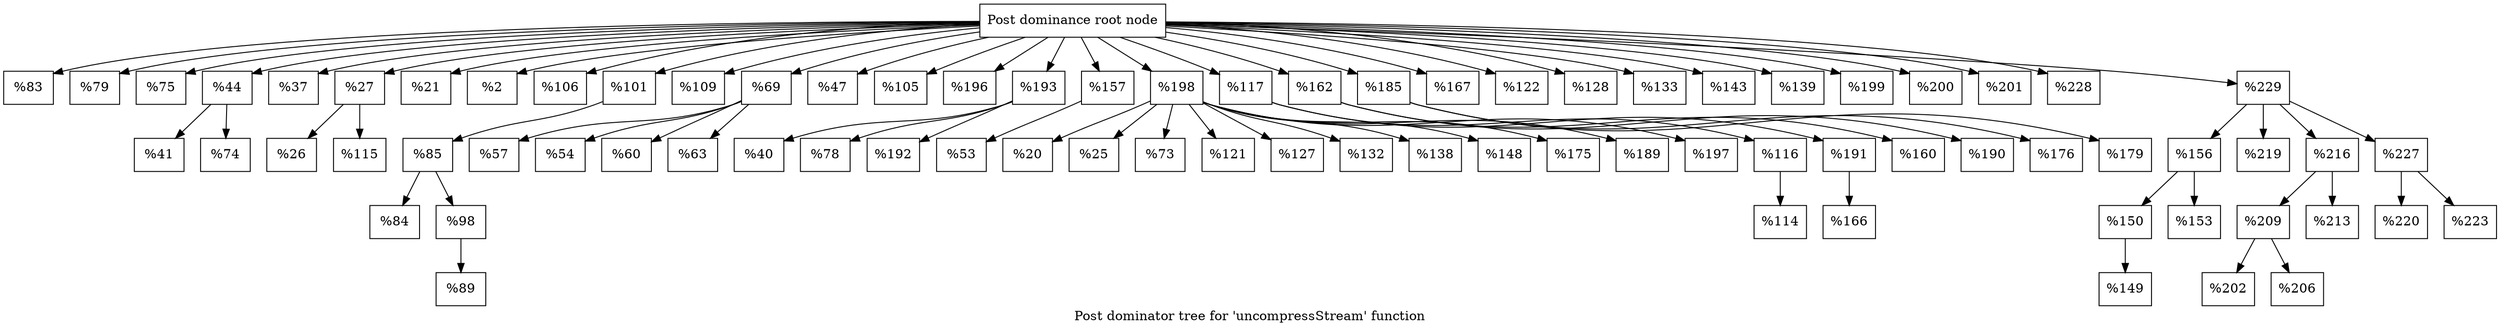 digraph "Post dominator tree for 'uncompressStream' function" {
	label="Post dominator tree for 'uncompressStream' function";

	Node0xfb5b20 [shape=record,label="{Post dominance root node}"];
	Node0xfb5b20 -> Node0xfb5a00;
	Node0xfb5b20 -> Node0x1357830;
	Node0xfb5b20 -> Node0x1063c60;
	Node0xfb5b20 -> Node0x129ec60;
	Node0xfb5b20 -> Node0x10dd470;
	Node0xfb5b20 -> Node0x12b22b0;
	Node0xfb5b20 -> Node0x12a7760;
	Node0xfb5b20 -> Node0x12b7420;
	Node0xfb5b20 -> Node0x13356b0;
	Node0xfb5b20 -> Node0x125db80;
	Node0xfb5b20 -> Node0x1329dd0;
	Node0xfb5b20 -> Node0xff65a0;
	Node0xfb5b20 -> Node0x133fda0;
	Node0xfb5b20 -> Node0x10b1040;
	Node0xfb5b20 -> Node0x12b4260;
	Node0xfb5b20 -> Node0x1345e80;
	Node0xfb5b20 -> Node0x10e1fb0;
	Node0xfb5b20 -> Node0x1281e50;
	Node0xfb5b20 -> Node0x10e7ad0;
	Node0xfb5b20 -> Node0x10ef470;
	Node0xfb5b20 -> Node0x1320020;
	Node0xfb5b20 -> Node0x1288900;
	Node0xfb5b20 -> Node0x10e10d0;
	Node0xfb5b20 -> Node0x12bcae0;
	Node0xfb5b20 -> Node0x12be670;
	Node0xfb5b20 -> Node0x12ab5f0;
	Node0xfb5b20 -> Node0x1335f90;
	Node0xfb5b20 -> Node0x10b21a0;
	Node0xfb5b20 -> Node0x13446f0;
	Node0xfb5b20 -> Node0x1326c50;
	Node0xfb5b20 -> Node0x1264b20;
	Node0xfb5b20 -> Node0x11e1720;
	Node0xfb5a00 [shape=record,label="{%83}"];
	Node0x1357830 [shape=record,label="{%79}"];
	Node0x1063c60 [shape=record,label="{%75}"];
	Node0x129ec60 [shape=record,label="{%44}"];
	Node0x129ec60 -> Node0x12bd490;
	Node0x129ec60 -> Node0x10e7220;
	Node0x12bd490 [shape=record,label="{%41}"];
	Node0x10e7220 [shape=record,label="{%74}"];
	Node0x10dd470 [shape=record,label="{%37}"];
	Node0x12b22b0 [shape=record,label="{%27}"];
	Node0x12b22b0 -> Node0x132dbe0;
	Node0x12b22b0 -> Node0x10b18f0;
	Node0x132dbe0 [shape=record,label="{%26}"];
	Node0x10b18f0 [shape=record,label="{%115}"];
	Node0x12a7760 [shape=record,label="{%21}"];
	Node0x12b7420 [shape=record,label="{%2}"];
	Node0x13356b0 [shape=record,label="{%106}"];
	Node0x125db80 [shape=record,label="{%101}"];
	Node0x125db80 -> Node0x11f6fb0;
	Node0x11f6fb0 [shape=record,label="{%85}"];
	Node0x11f6fb0 -> Node0x11ada30;
	Node0x11f6fb0 -> Node0x1350de0;
	Node0x11ada30 [shape=record,label="{%84}"];
	Node0x1350de0 [shape=record,label="{%98}"];
	Node0x1350de0 -> Node0x10e8c30;
	Node0x10e8c30 [shape=record,label="{%89}"];
	Node0x1329dd0 [shape=record,label="{%109}"];
	Node0xff65a0 [shape=record,label="{%69}"];
	Node0xff65a0 -> Node0x119ed40;
	Node0xff65a0 -> Node0x12a5380;
	Node0xff65a0 -> Node0x13426e0;
	Node0xff65a0 -> Node0x119ba10;
	Node0x119ed40 [shape=record,label="{%57}"];
	Node0x12a5380 [shape=record,label="{%54}"];
	Node0x13426e0 [shape=record,label="{%60}"];
	Node0x119ba10 [shape=record,label="{%63}"];
	Node0x133fda0 [shape=record,label="{%47}"];
	Node0x10b1040 [shape=record,label="{%105}"];
	Node0x12b4260 [shape=record,label="{%196}"];
	Node0x1345e80 [shape=record,label="{%193}"];
	Node0x1345e80 -> Node0x1264940;
	Node0x1345e80 -> Node0x12b31f0;
	Node0x1345e80 -> Node0x10b2a50;
	Node0x1264940 [shape=record,label="{%40}"];
	Node0x12b31f0 [shape=record,label="{%78}"];
	Node0x10b2a50 [shape=record,label="{%192}"];
	Node0x10e1fb0 [shape=record,label="{%157}"];
	Node0x10e1fb0 -> Node0x10f2890;
	Node0x10f2890 [shape=record,label="{%53}"];
	Node0x1281e50 [shape=record,label="{%198}"];
	Node0x1281e50 -> Node0x12a4340;
	Node0x1281e50 -> Node0x10d8360;
	Node0x1281e50 -> Node0x10548d0;
	Node0x1281e50 -> Node0x124aea0;
	Node0x1281e50 -> Node0x1294110;
	Node0x1281e50 -> Node0x10b0790;
	Node0x1281e50 -> Node0x12443e0;
	Node0x1281e50 -> Node0x12aee10;
	Node0x1281e50 -> Node0x128dca0;
	Node0x1281e50 -> Node0x134eb40;
	Node0x1281e50 -> Node0x12a8750;
	Node0x12a4340 [shape=record,label="{%20}"];
	Node0x10d8360 [shape=record,label="{%25}"];
	Node0x10548d0 [shape=record,label="{%73}"];
	Node0x124aea0 [shape=record,label="{%121}"];
	Node0x1294110 [shape=record,label="{%127}"];
	Node0x10b0790 [shape=record,label="{%132}"];
	Node0x12443e0 [shape=record,label="{%138}"];
	Node0x12aee10 [shape=record,label="{%148}"];
	Node0x128dca0 [shape=record,label="{%175}"];
	Node0x134eb40 [shape=record,label="{%189}"];
	Node0x12a8750 [shape=record,label="{%197}"];
	Node0x10e7ad0 [shape=record,label="{%117}"];
	Node0x10e7ad0 -> Node0x100e720;
	Node0x10e7ad0 -> Node0x10ec050;
	Node0x100e720 [shape=record,label="{%116}"];
	Node0x100e720 -> Node0x134f4f0;
	Node0x134f4f0 [shape=record,label="{%114}"];
	Node0x10ec050 [shape=record,label="{%191}"];
	Node0x10ec050 -> Node0x12957d0;
	Node0x12957d0 [shape=record,label="{%166}"];
	Node0x10ef470 [shape=record,label="{%162}"];
	Node0x10ef470 -> Node0x1287750;
	Node0x10ef470 -> Node0x132b7b0;
	Node0x1287750 [shape=record,label="{%160}"];
	Node0x132b7b0 [shape=record,label="{%190}"];
	Node0x1320020 [shape=record,label="{%185}"];
	Node0x1320020 -> Node0x12bb220;
	Node0x1320020 -> Node0x129aa90;
	Node0x12bb220 [shape=record,label="{%176}"];
	Node0x129aa90 [shape=record,label="{%179}"];
	Node0x1288900 [shape=record,label="{%167}"];
	Node0x10e10d0 [shape=record,label="{%122}"];
	Node0x12bcae0 [shape=record,label="{%128}"];
	Node0x12be670 [shape=record,label="{%133}"];
	Node0x12ab5f0 [shape=record,label="{%143}"];
	Node0x1335f90 [shape=record,label="{%139}"];
	Node0x10b21a0 [shape=record,label="{%199}"];
	Node0x13446f0 [shape=record,label="{%200}"];
	Node0x1326c50 [shape=record,label="{%201}"];
	Node0x1264b20 [shape=record,label="{%228}"];
	Node0x11e1720 [shape=record,label="{%229}"];
	Node0x11e1720 -> Node0x12b12c0;
	Node0x11e1720 -> Node0x10364b0;
	Node0x11e1720 -> Node0x1256200;
	Node0x11e1720 -> Node0x10b6720;
	Node0x12b12c0 [shape=record,label="{%156}"];
	Node0x12b12c0 -> Node0x1277b40;
	Node0x12b12c0 -> Node0x12a73e0;
	Node0x1277b40 [shape=record,label="{%150}"];
	Node0x1277b40 -> Node0x10b5e70;
	Node0x10b5e70 [shape=record,label="{%149}"];
	Node0x12a73e0 [shape=record,label="{%153}"];
	Node0x10364b0 [shape=record,label="{%219}"];
	Node0x1256200 [shape=record,label="{%216}"];
	Node0x1256200 -> Node0x127c790;
	Node0x1256200 -> Node0x12bb5a0;
	Node0x127c790 [shape=record,label="{%209}"];
	Node0x127c790 -> Node0x13489e0;
	Node0x127c790 -> Node0x128abf0;
	Node0x13489e0 [shape=record,label="{%202}"];
	Node0x128abf0 [shape=record,label="{%206}"];
	Node0x12bb5a0 [shape=record,label="{%213}"];
	Node0x10b6720 [shape=record,label="{%227}"];
	Node0x10b6720 -> Node0x12b5bd0;
	Node0x10b6720 -> Node0x11ebe20;
	Node0x12b5bd0 [shape=record,label="{%220}"];
	Node0x11ebe20 [shape=record,label="{%223}"];
}
